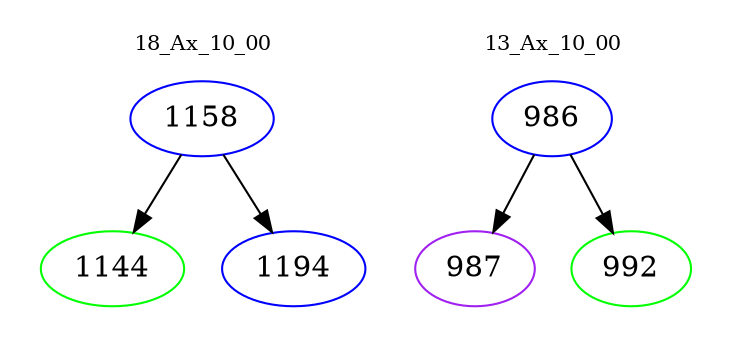 digraph{
subgraph cluster_0 {
color = white
label = "18_Ax_10_00";
fontsize=10;
T0_1158 [label="1158", color="blue"]
T0_1158 -> T0_1144 [color="black"]
T0_1144 [label="1144", color="green"]
T0_1158 -> T0_1194 [color="black"]
T0_1194 [label="1194", color="blue"]
}
subgraph cluster_1 {
color = white
label = "13_Ax_10_00";
fontsize=10;
T1_986 [label="986", color="blue"]
T1_986 -> T1_987 [color="black"]
T1_987 [label="987", color="purple"]
T1_986 -> T1_992 [color="black"]
T1_992 [label="992", color="green"]
}
}
